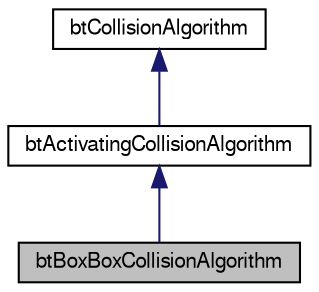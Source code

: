 digraph G
{
  bgcolor="transparent";
  edge [fontname="FreeSans",fontsize=10,labelfontname="FreeSans",labelfontsize=10];
  node [fontname="FreeSans",fontsize=10,shape=record];
  Node1 [label="btBoxBoxCollisionAlgorithm",height=0.2,width=0.4,color="black", fillcolor="grey75", style="filled" fontcolor="black"];
  Node2 -> Node1 [dir=back,color="midnightblue",fontsize=10,style="solid"];
  Node2 [label="btActivatingCollisionAlgorithm",height=0.2,width=0.4,color="black",URL="$classbt_activating_collision_algorithm.html",tooltip="This class is not enabled yet (work-in-progress) to more aggressively activate objects..."];
  Node3 -> Node2 [dir=back,color="midnightblue",fontsize=10,style="solid"];
  Node3 [label="btCollisionAlgorithm",height=0.2,width=0.4,color="black",URL="$classbt_collision_algorithm.html"];
}
